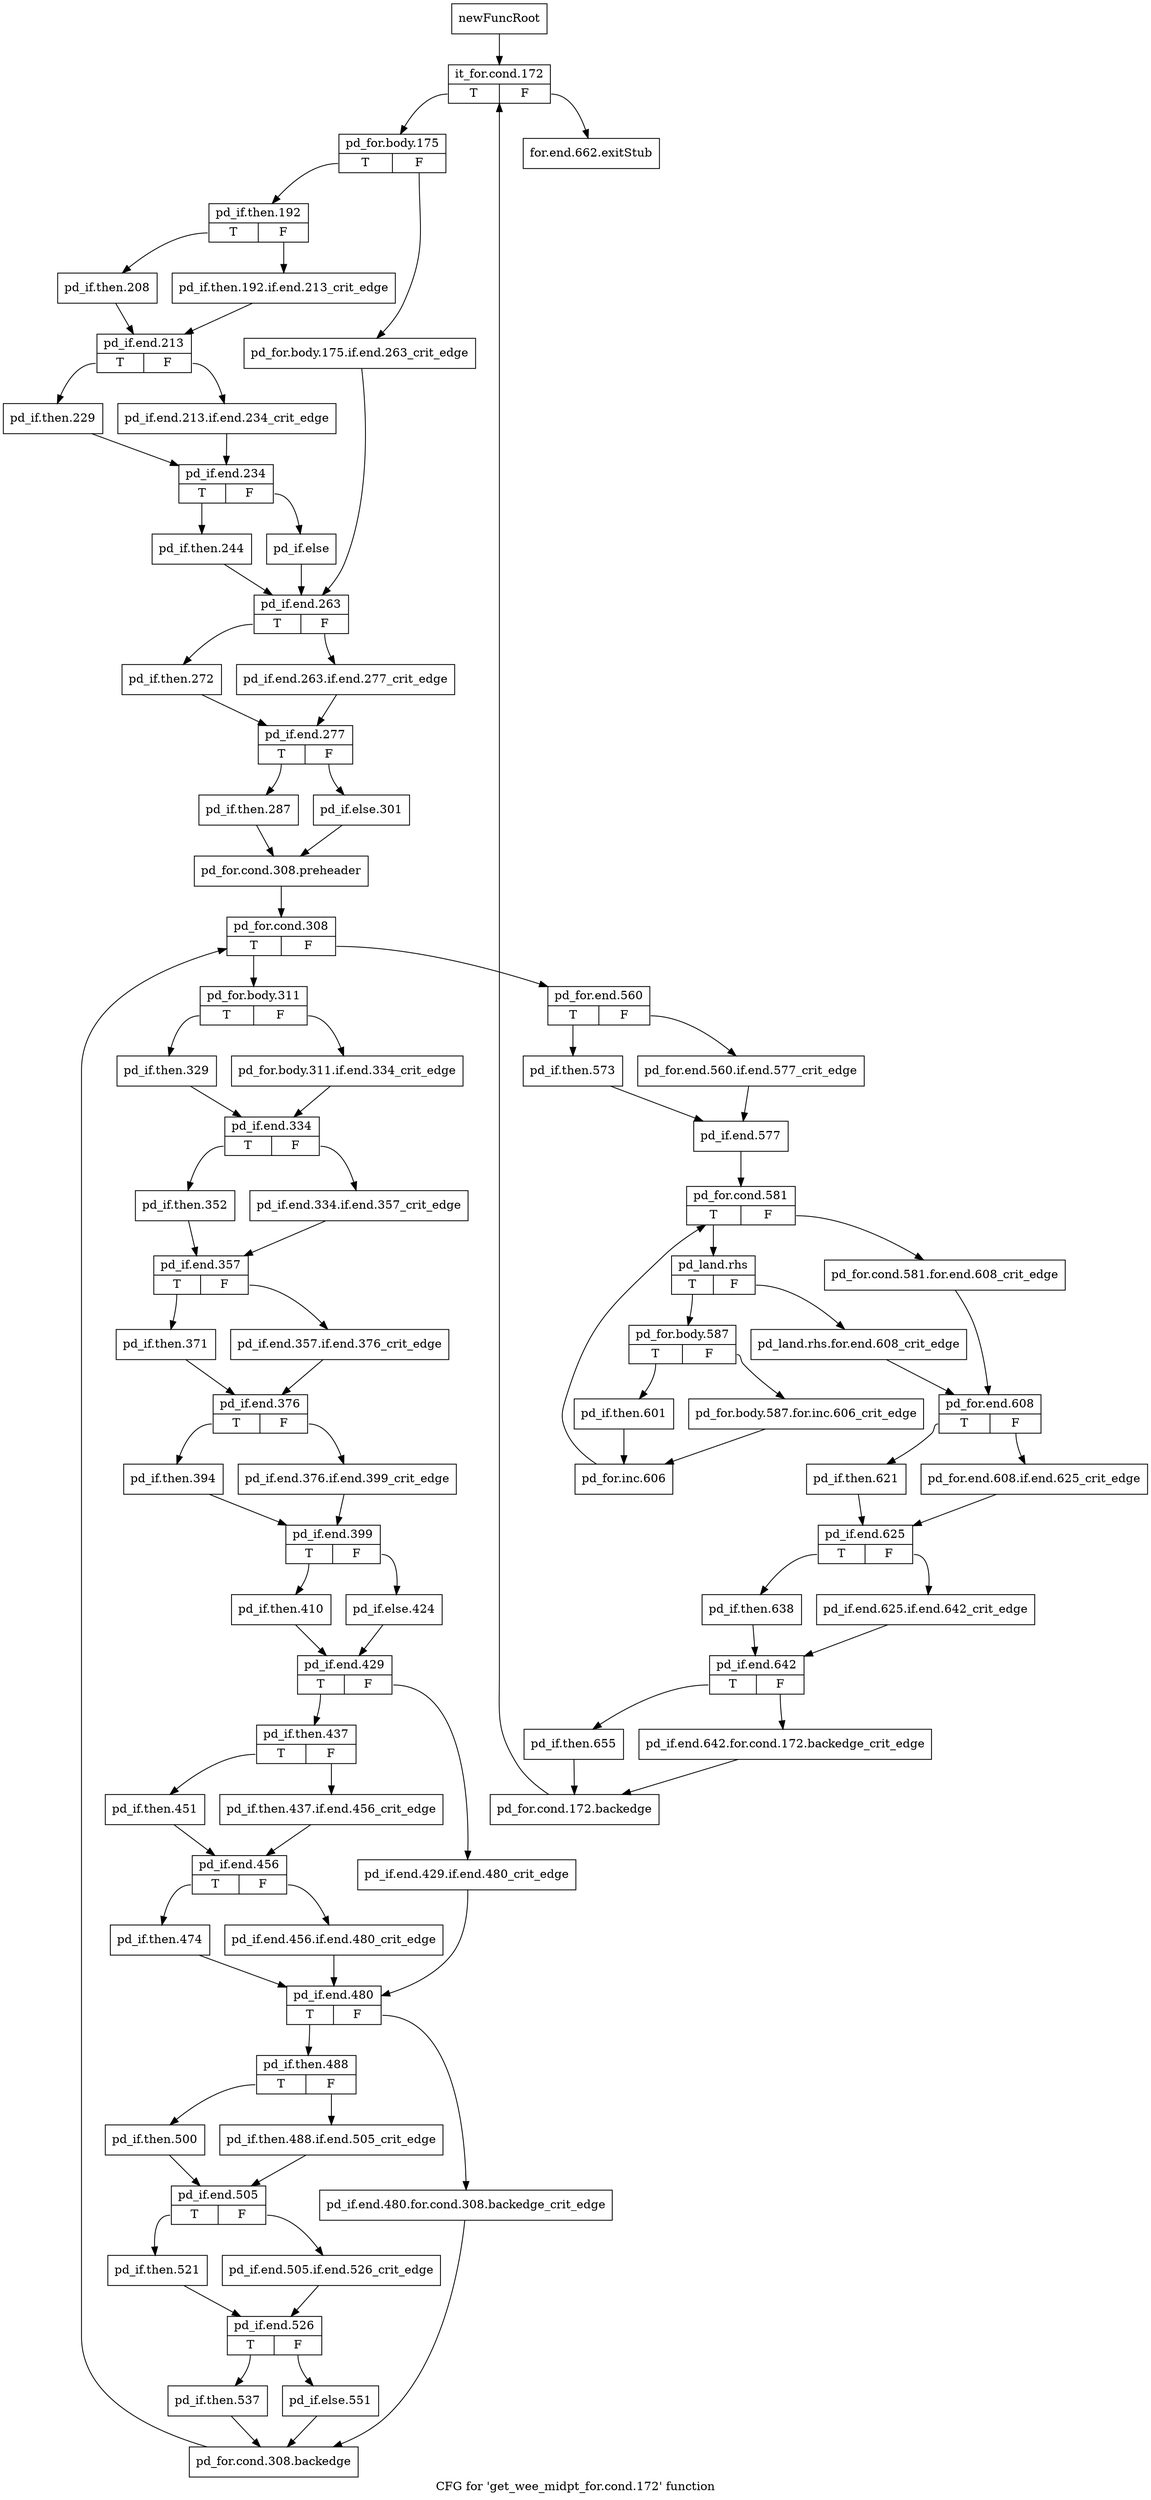 digraph "CFG for 'get_wee_midpt_for.cond.172' function" {
	label="CFG for 'get_wee_midpt_for.cond.172' function";

	Node0x2fdaca0 [shape=record,label="{newFuncRoot}"];
	Node0x2fdaca0 -> Node0x2fdad40;
	Node0x2fdacf0 [shape=record,label="{for.end.662.exitStub}"];
	Node0x2fdad40 [shape=record,label="{it_for.cond.172|{<s0>T|<s1>F}}"];
	Node0x2fdad40:s0 -> Node0x2fdad90;
	Node0x2fdad40:s1 -> Node0x2fdacf0;
	Node0x2fdad90 [shape=record,label="{pd_for.body.175|{<s0>T|<s1>F}}"];
	Node0x2fdad90:s0 -> Node0x2fdae30;
	Node0x2fdad90:s1 -> Node0x2fdade0;
	Node0x2fdade0 [shape=record,label="{pd_for.body.175.if.end.263_crit_edge}"];
	Node0x2fdade0 -> Node0x2fdb100;
	Node0x2fdae30 [shape=record,label="{pd_if.then.192|{<s0>T|<s1>F}}"];
	Node0x2fdae30:s0 -> Node0x2fdaed0;
	Node0x2fdae30:s1 -> Node0x2fdae80;
	Node0x2fdae80 [shape=record,label="{pd_if.then.192.if.end.213_crit_edge}"];
	Node0x2fdae80 -> Node0x2fdaf20;
	Node0x2fdaed0 [shape=record,label="{pd_if.then.208}"];
	Node0x2fdaed0 -> Node0x2fdaf20;
	Node0x2fdaf20 [shape=record,label="{pd_if.end.213|{<s0>T|<s1>F}}"];
	Node0x2fdaf20:s0 -> Node0x2fdafc0;
	Node0x2fdaf20:s1 -> Node0x2fdaf70;
	Node0x2fdaf70 [shape=record,label="{pd_if.end.213.if.end.234_crit_edge}"];
	Node0x2fdaf70 -> Node0x2fdb010;
	Node0x2fdafc0 [shape=record,label="{pd_if.then.229}"];
	Node0x2fdafc0 -> Node0x2fdb010;
	Node0x2fdb010 [shape=record,label="{pd_if.end.234|{<s0>T|<s1>F}}"];
	Node0x2fdb010:s0 -> Node0x2fdb0b0;
	Node0x2fdb010:s1 -> Node0x2fdb060;
	Node0x2fdb060 [shape=record,label="{pd_if.else}"];
	Node0x2fdb060 -> Node0x2fdb100;
	Node0x2fdb0b0 [shape=record,label="{pd_if.then.244}"];
	Node0x2fdb0b0 -> Node0x2fdb100;
	Node0x2fdb100 [shape=record,label="{pd_if.end.263|{<s0>T|<s1>F}}"];
	Node0x2fdb100:s0 -> Node0x2fdb1a0;
	Node0x2fdb100:s1 -> Node0x2fdb150;
	Node0x2fdb150 [shape=record,label="{pd_if.end.263.if.end.277_crit_edge}"];
	Node0x2fdb150 -> Node0x2fdb1f0;
	Node0x2fdb1a0 [shape=record,label="{pd_if.then.272}"];
	Node0x2fdb1a0 -> Node0x2fdb1f0;
	Node0x2fdb1f0 [shape=record,label="{pd_if.end.277|{<s0>T|<s1>F}}"];
	Node0x2fdb1f0:s0 -> Node0x2fdb290;
	Node0x2fdb1f0:s1 -> Node0x2fdb240;
	Node0x2fdb240 [shape=record,label="{pd_if.else.301}"];
	Node0x2fdb240 -> Node0x2fdb2e0;
	Node0x2fdb290 [shape=record,label="{pd_if.then.287}"];
	Node0x2fdb290 -> Node0x2fdb2e0;
	Node0x2fdb2e0 [shape=record,label="{pd_for.cond.308.preheader}"];
	Node0x2fdb2e0 -> Node0x2fdb330;
	Node0x2fdb330 [shape=record,label="{pd_for.cond.308|{<s0>T|<s1>F}}"];
	Node0x2fdb330:s0 -> Node0x2fdba60;
	Node0x2fdb330:s1 -> Node0x2fdb380;
	Node0x2fdb380 [shape=record,label="{pd_for.end.560|{<s0>T|<s1>F}}"];
	Node0x2fdb380:s0 -> Node0x2fdb420;
	Node0x2fdb380:s1 -> Node0x2fdb3d0;
	Node0x2fdb3d0 [shape=record,label="{pd_for.end.560.if.end.577_crit_edge}"];
	Node0x2fdb3d0 -> Node0x2fdb470;
	Node0x2fdb420 [shape=record,label="{pd_if.then.573}"];
	Node0x2fdb420 -> Node0x2fdb470;
	Node0x2fdb470 [shape=record,label="{pd_if.end.577}"];
	Node0x2fdb470 -> Node0x2fdb4c0;
	Node0x2fdb4c0 [shape=record,label="{pd_for.cond.581|{<s0>T|<s1>F}}"];
	Node0x2fdb4c0:s0 -> Node0x2fdb560;
	Node0x2fdb4c0:s1 -> Node0x2fdb510;
	Node0x2fdb510 [shape=record,label="{pd_for.cond.581.for.end.608_crit_edge}"];
	Node0x2fdb510 -> Node0x2fdb600;
	Node0x2fdb560 [shape=record,label="{pd_land.rhs|{<s0>T|<s1>F}}"];
	Node0x2fdb560:s0 -> Node0x2fdb920;
	Node0x2fdb560:s1 -> Node0x2fdb5b0;
	Node0x2fdb5b0 [shape=record,label="{pd_land.rhs.for.end.608_crit_edge}"];
	Node0x2fdb5b0 -> Node0x2fdb600;
	Node0x2fdb600 [shape=record,label="{pd_for.end.608|{<s0>T|<s1>F}}"];
	Node0x2fdb600:s0 -> Node0x2fdb6a0;
	Node0x2fdb600:s1 -> Node0x2fdb650;
	Node0x2fdb650 [shape=record,label="{pd_for.end.608.if.end.625_crit_edge}"];
	Node0x2fdb650 -> Node0x2fdb6f0;
	Node0x2fdb6a0 [shape=record,label="{pd_if.then.621}"];
	Node0x2fdb6a0 -> Node0x2fdb6f0;
	Node0x2fdb6f0 [shape=record,label="{pd_if.end.625|{<s0>T|<s1>F}}"];
	Node0x2fdb6f0:s0 -> Node0x2fdb790;
	Node0x2fdb6f0:s1 -> Node0x2fdb740;
	Node0x2fdb740 [shape=record,label="{pd_if.end.625.if.end.642_crit_edge}"];
	Node0x2fdb740 -> Node0x2fdb7e0;
	Node0x2fdb790 [shape=record,label="{pd_if.then.638}"];
	Node0x2fdb790 -> Node0x2fdb7e0;
	Node0x2fdb7e0 [shape=record,label="{pd_if.end.642|{<s0>T|<s1>F}}"];
	Node0x2fdb7e0:s0 -> Node0x2fdb880;
	Node0x2fdb7e0:s1 -> Node0x2fdb830;
	Node0x2fdb830 [shape=record,label="{pd_if.end.642.for.cond.172.backedge_crit_edge}"];
	Node0x2fdb830 -> Node0x2fdb8d0;
	Node0x2fdb880 [shape=record,label="{pd_if.then.655}"];
	Node0x2fdb880 -> Node0x2fdb8d0;
	Node0x2fdb8d0 [shape=record,label="{pd_for.cond.172.backedge}"];
	Node0x2fdb8d0 -> Node0x2fdad40;
	Node0x2fdb920 [shape=record,label="{pd_for.body.587|{<s0>T|<s1>F}}"];
	Node0x2fdb920:s0 -> Node0x2fdb9c0;
	Node0x2fdb920:s1 -> Node0x2fdb970;
	Node0x2fdb970 [shape=record,label="{pd_for.body.587.for.inc.606_crit_edge}"];
	Node0x2fdb970 -> Node0x2fdba10;
	Node0x2fdb9c0 [shape=record,label="{pd_if.then.601}"];
	Node0x2fdb9c0 -> Node0x2fdba10;
	Node0x2fdba10 [shape=record,label="{pd_for.inc.606}"];
	Node0x2fdba10 -> Node0x2fdb4c0;
	Node0x2fdba60 [shape=record,label="{pd_for.body.311|{<s0>T|<s1>F}}"];
	Node0x2fdba60:s0 -> Node0x2fdbb00;
	Node0x2fdba60:s1 -> Node0x2fdbab0;
	Node0x2fdbab0 [shape=record,label="{pd_for.body.311.if.end.334_crit_edge}"];
	Node0x2fdbab0 -> Node0x2fdbb50;
	Node0x2fdbb00 [shape=record,label="{pd_if.then.329}"];
	Node0x2fdbb00 -> Node0x2fdbb50;
	Node0x2fdbb50 [shape=record,label="{pd_if.end.334|{<s0>T|<s1>F}}"];
	Node0x2fdbb50:s0 -> Node0x2fdbbf0;
	Node0x2fdbb50:s1 -> Node0x2fdbba0;
	Node0x2fdbba0 [shape=record,label="{pd_if.end.334.if.end.357_crit_edge}"];
	Node0x2fdbba0 -> Node0x2fdbc40;
	Node0x2fdbbf0 [shape=record,label="{pd_if.then.352}"];
	Node0x2fdbbf0 -> Node0x2fdbc40;
	Node0x2fdbc40 [shape=record,label="{pd_if.end.357|{<s0>T|<s1>F}}"];
	Node0x2fdbc40:s0 -> Node0x2fdbce0;
	Node0x2fdbc40:s1 -> Node0x2fdbc90;
	Node0x2fdbc90 [shape=record,label="{pd_if.end.357.if.end.376_crit_edge}"];
	Node0x2fdbc90 -> Node0x2fdbd30;
	Node0x2fdbce0 [shape=record,label="{pd_if.then.371}"];
	Node0x2fdbce0 -> Node0x2fdbd30;
	Node0x2fdbd30 [shape=record,label="{pd_if.end.376|{<s0>T|<s1>F}}"];
	Node0x2fdbd30:s0 -> Node0x2fdbdd0;
	Node0x2fdbd30:s1 -> Node0x2fdbd80;
	Node0x2fdbd80 [shape=record,label="{pd_if.end.376.if.end.399_crit_edge}"];
	Node0x2fdbd80 -> Node0x2fdbe20;
	Node0x2fdbdd0 [shape=record,label="{pd_if.then.394}"];
	Node0x2fdbdd0 -> Node0x2fdbe20;
	Node0x2fdbe20 [shape=record,label="{pd_if.end.399|{<s0>T|<s1>F}}"];
	Node0x2fdbe20:s0 -> Node0x2fdbec0;
	Node0x2fdbe20:s1 -> Node0x2fdbe70;
	Node0x2fdbe70 [shape=record,label="{pd_if.else.424}"];
	Node0x2fdbe70 -> Node0x2fdbf10;
	Node0x2fdbec0 [shape=record,label="{pd_if.then.410}"];
	Node0x2fdbec0 -> Node0x2fdbf10;
	Node0x2fdbf10 [shape=record,label="{pd_if.end.429|{<s0>T|<s1>F}}"];
	Node0x2fdbf10:s0 -> Node0x2fdbfb0;
	Node0x2fdbf10:s1 -> Node0x2fdbf60;
	Node0x2fdbf60 [shape=record,label="{pd_if.end.429.if.end.480_crit_edge}"];
	Node0x2fdbf60 -> Node0x2fdc190;
	Node0x2fdbfb0 [shape=record,label="{pd_if.then.437|{<s0>T|<s1>F}}"];
	Node0x2fdbfb0:s0 -> Node0x2fdc050;
	Node0x2fdbfb0:s1 -> Node0x2fdc000;
	Node0x2fdc000 [shape=record,label="{pd_if.then.437.if.end.456_crit_edge}"];
	Node0x2fdc000 -> Node0x2fdc0a0;
	Node0x2fdc050 [shape=record,label="{pd_if.then.451}"];
	Node0x2fdc050 -> Node0x2fdc0a0;
	Node0x2fdc0a0 [shape=record,label="{pd_if.end.456|{<s0>T|<s1>F}}"];
	Node0x2fdc0a0:s0 -> Node0x2fdc140;
	Node0x2fdc0a0:s1 -> Node0x2fdc0f0;
	Node0x2fdc0f0 [shape=record,label="{pd_if.end.456.if.end.480_crit_edge}"];
	Node0x2fdc0f0 -> Node0x2fdc190;
	Node0x2fdc140 [shape=record,label="{pd_if.then.474}"];
	Node0x2fdc140 -> Node0x2fdc190;
	Node0x2fdc190 [shape=record,label="{pd_if.end.480|{<s0>T|<s1>F}}"];
	Node0x2fdc190:s0 -> Node0x2fdc230;
	Node0x2fdc190:s1 -> Node0x2fdc1e0;
	Node0x2fdc1e0 [shape=record,label="{pd_if.end.480.for.cond.308.backedge_crit_edge}"];
	Node0x2fdc1e0 -> Node0x2fdc500;
	Node0x2fdc230 [shape=record,label="{pd_if.then.488|{<s0>T|<s1>F}}"];
	Node0x2fdc230:s0 -> Node0x2fdc2d0;
	Node0x2fdc230:s1 -> Node0x2fdc280;
	Node0x2fdc280 [shape=record,label="{pd_if.then.488.if.end.505_crit_edge}"];
	Node0x2fdc280 -> Node0x2fdc320;
	Node0x2fdc2d0 [shape=record,label="{pd_if.then.500}"];
	Node0x2fdc2d0 -> Node0x2fdc320;
	Node0x2fdc320 [shape=record,label="{pd_if.end.505|{<s0>T|<s1>F}}"];
	Node0x2fdc320:s0 -> Node0x2fdc3c0;
	Node0x2fdc320:s1 -> Node0x2fdc370;
	Node0x2fdc370 [shape=record,label="{pd_if.end.505.if.end.526_crit_edge}"];
	Node0x2fdc370 -> Node0x2fdc410;
	Node0x2fdc3c0 [shape=record,label="{pd_if.then.521}"];
	Node0x2fdc3c0 -> Node0x2fdc410;
	Node0x2fdc410 [shape=record,label="{pd_if.end.526|{<s0>T|<s1>F}}"];
	Node0x2fdc410:s0 -> Node0x2fdc4b0;
	Node0x2fdc410:s1 -> Node0x2fdc460;
	Node0x2fdc460 [shape=record,label="{pd_if.else.551}"];
	Node0x2fdc460 -> Node0x2fdc500;
	Node0x2fdc4b0 [shape=record,label="{pd_if.then.537}"];
	Node0x2fdc4b0 -> Node0x2fdc500;
	Node0x2fdc500 [shape=record,label="{pd_for.cond.308.backedge}"];
	Node0x2fdc500 -> Node0x2fdb330;
}
